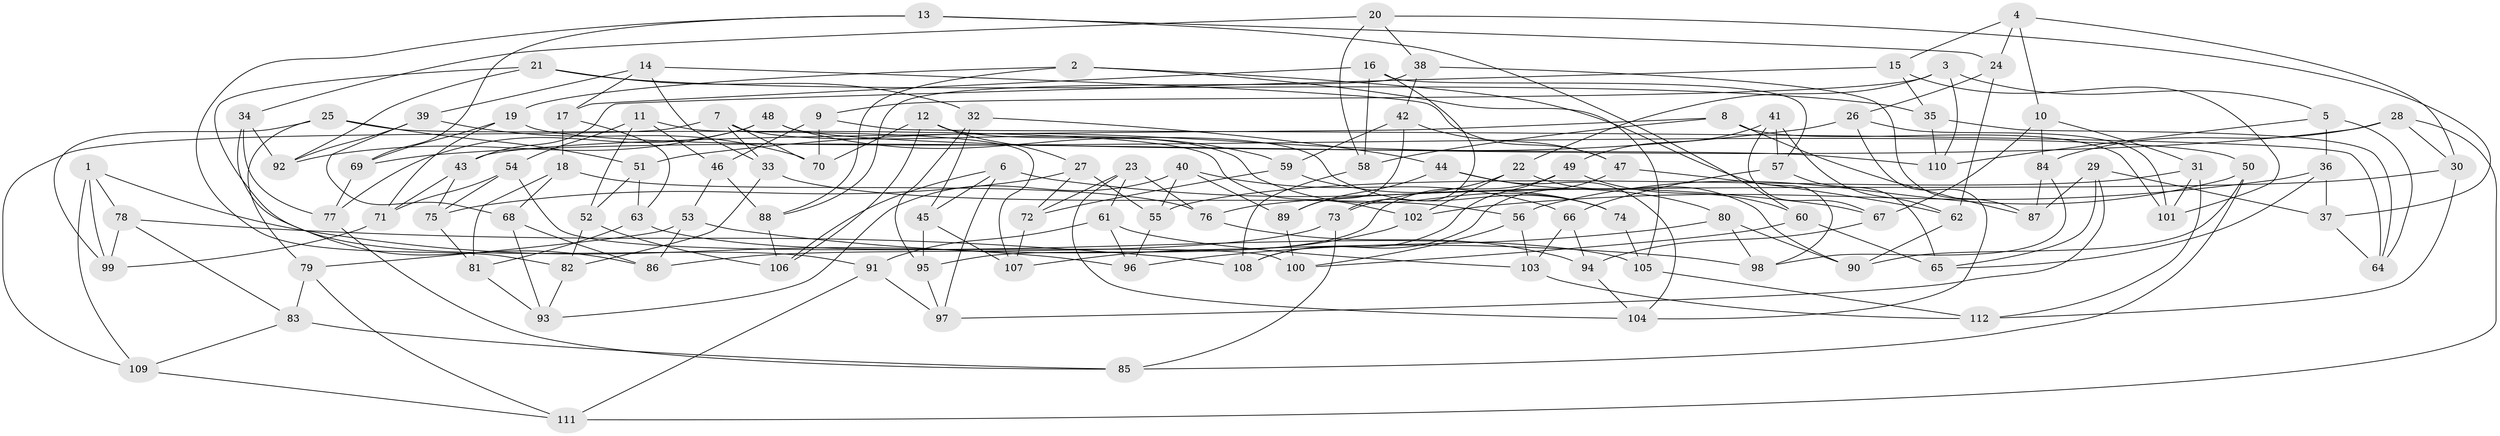 // coarse degree distribution, {4: 0.24444444444444444, 5: 0.1111111111111111, 6: 0.28888888888888886, 8: 0.06666666666666667, 9: 0.08888888888888889, 7: 0.17777777777777778, 3: 0.022222222222222223}
// Generated by graph-tools (version 1.1) at 2025/38/03/04/25 23:38:16]
// undirected, 112 vertices, 224 edges
graph export_dot {
  node [color=gray90,style=filled];
  1;
  2;
  3;
  4;
  5;
  6;
  7;
  8;
  9;
  10;
  11;
  12;
  13;
  14;
  15;
  16;
  17;
  18;
  19;
  20;
  21;
  22;
  23;
  24;
  25;
  26;
  27;
  28;
  29;
  30;
  31;
  32;
  33;
  34;
  35;
  36;
  37;
  38;
  39;
  40;
  41;
  42;
  43;
  44;
  45;
  46;
  47;
  48;
  49;
  50;
  51;
  52;
  53;
  54;
  55;
  56;
  57;
  58;
  59;
  60;
  61;
  62;
  63;
  64;
  65;
  66;
  67;
  68;
  69;
  70;
  71;
  72;
  73;
  74;
  75;
  76;
  77;
  78;
  79;
  80;
  81;
  82;
  83;
  84;
  85;
  86;
  87;
  88;
  89;
  90;
  91;
  92;
  93;
  94;
  95;
  96;
  97;
  98;
  99;
  100;
  101;
  102;
  103;
  104;
  105;
  106;
  107;
  108;
  109;
  110;
  111;
  112;
  1 -- 96;
  1 -- 109;
  1 -- 99;
  1 -- 78;
  2 -- 88;
  2 -- 105;
  2 -- 19;
  2 -- 98;
  3 -- 9;
  3 -- 22;
  3 -- 110;
  3 -- 5;
  4 -- 24;
  4 -- 10;
  4 -- 30;
  4 -- 15;
  5 -- 64;
  5 -- 36;
  5 -- 110;
  6 -- 67;
  6 -- 106;
  6 -- 97;
  6 -- 45;
  7 -- 70;
  7 -- 74;
  7 -- 33;
  7 -- 109;
  8 -- 58;
  8 -- 87;
  8 -- 43;
  8 -- 101;
  9 -- 46;
  9 -- 64;
  9 -- 70;
  10 -- 67;
  10 -- 31;
  10 -- 84;
  11 -- 52;
  11 -- 54;
  11 -- 46;
  11 -- 107;
  12 -- 70;
  12 -- 106;
  12 -- 27;
  12 -- 74;
  13 -- 69;
  13 -- 24;
  13 -- 82;
  13 -- 60;
  14 -- 17;
  14 -- 33;
  14 -- 47;
  14 -- 39;
  15 -- 43;
  15 -- 101;
  15 -- 35;
  16 -- 17;
  16 -- 73;
  16 -- 57;
  16 -- 58;
  17 -- 18;
  17 -- 63;
  18 -- 68;
  18 -- 76;
  18 -- 81;
  19 -- 50;
  19 -- 69;
  19 -- 71;
  20 -- 58;
  20 -- 37;
  20 -- 38;
  20 -- 34;
  21 -- 35;
  21 -- 32;
  21 -- 92;
  21 -- 91;
  22 -- 73;
  22 -- 90;
  22 -- 102;
  23 -- 72;
  23 -- 104;
  23 -- 76;
  23 -- 61;
  24 -- 26;
  24 -- 62;
  25 -- 79;
  25 -- 102;
  25 -- 99;
  25 -- 51;
  26 -- 51;
  26 -- 101;
  26 -- 104;
  27 -- 72;
  27 -- 75;
  27 -- 55;
  28 -- 84;
  28 -- 111;
  28 -- 30;
  28 -- 69;
  29 -- 97;
  29 -- 65;
  29 -- 87;
  29 -- 37;
  30 -- 76;
  30 -- 112;
  31 -- 112;
  31 -- 101;
  31 -- 55;
  32 -- 95;
  32 -- 45;
  32 -- 44;
  33 -- 82;
  33 -- 56;
  34 -- 92;
  34 -- 77;
  34 -- 86;
  35 -- 110;
  35 -- 64;
  36 -- 102;
  36 -- 65;
  36 -- 37;
  37 -- 64;
  38 -- 42;
  38 -- 88;
  38 -- 87;
  39 -- 68;
  39 -- 92;
  39 -- 70;
  40 -- 66;
  40 -- 93;
  40 -- 89;
  40 -- 55;
  41 -- 49;
  41 -- 62;
  41 -- 57;
  41 -- 67;
  42 -- 47;
  42 -- 59;
  42 -- 89;
  43 -- 71;
  43 -- 75;
  44 -- 89;
  44 -- 80;
  44 -- 104;
  45 -- 95;
  45 -- 107;
  46 -- 88;
  46 -- 53;
  47 -- 62;
  47 -- 108;
  48 -- 110;
  48 -- 92;
  48 -- 77;
  48 -- 59;
  49 -- 95;
  49 -- 108;
  49 -- 60;
  50 -- 56;
  50 -- 85;
  50 -- 90;
  51 -- 52;
  51 -- 63;
  52 -- 106;
  52 -- 82;
  53 -- 86;
  53 -- 79;
  53 -- 98;
  54 -- 100;
  54 -- 75;
  54 -- 71;
  55 -- 96;
  56 -- 100;
  56 -- 103;
  57 -- 66;
  57 -- 65;
  58 -- 108;
  59 -- 74;
  59 -- 72;
  60 -- 100;
  60 -- 65;
  61 -- 96;
  61 -- 91;
  61 -- 103;
  62 -- 90;
  63 -- 105;
  63 -- 81;
  66 -- 94;
  66 -- 103;
  67 -- 94;
  68 -- 86;
  68 -- 93;
  69 -- 77;
  71 -- 99;
  72 -- 107;
  73 -- 85;
  73 -- 86;
  74 -- 105;
  75 -- 81;
  76 -- 94;
  77 -- 85;
  78 -- 108;
  78 -- 83;
  78 -- 99;
  79 -- 111;
  79 -- 83;
  80 -- 96;
  80 -- 90;
  80 -- 98;
  81 -- 93;
  82 -- 93;
  83 -- 109;
  83 -- 85;
  84 -- 87;
  84 -- 98;
  88 -- 106;
  89 -- 100;
  91 -- 97;
  91 -- 111;
  94 -- 104;
  95 -- 97;
  102 -- 107;
  103 -- 112;
  105 -- 112;
  109 -- 111;
}
